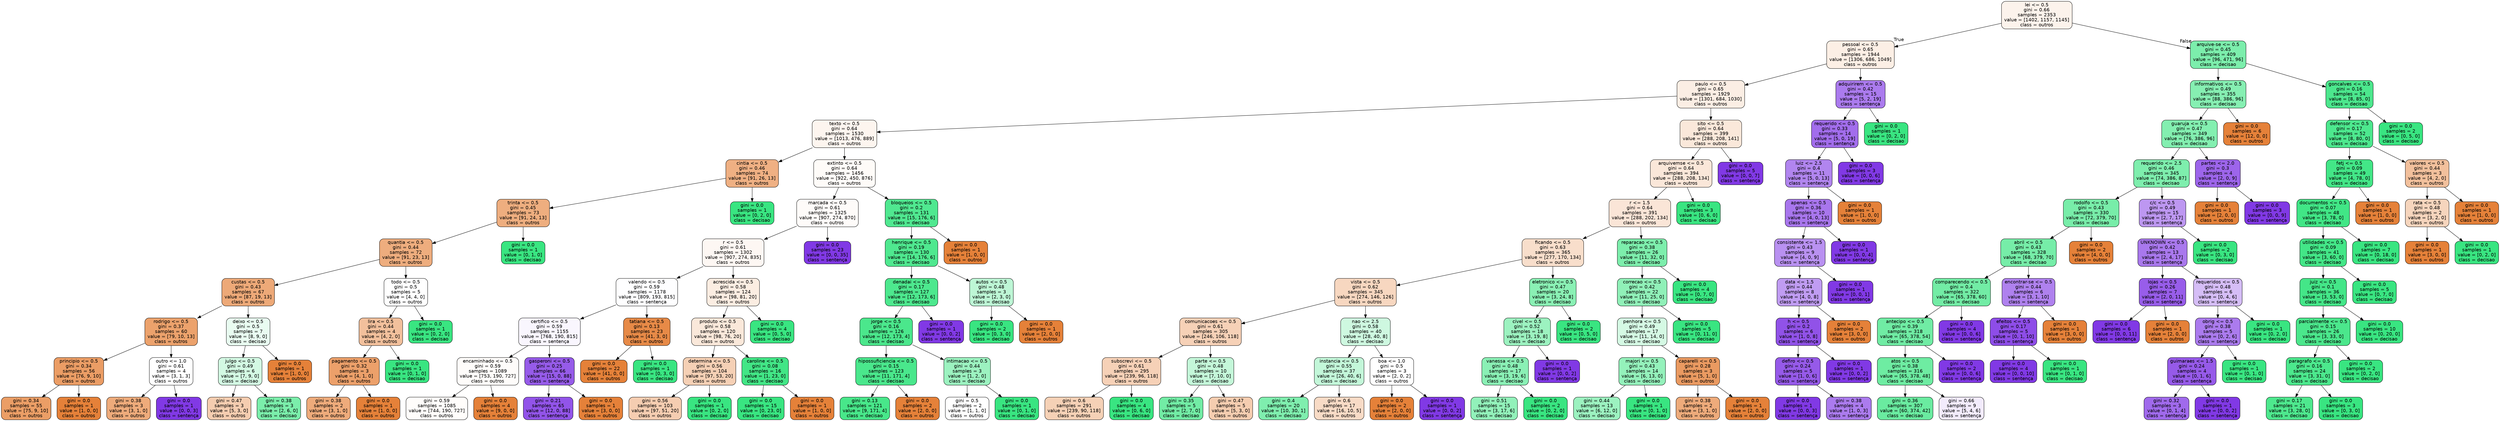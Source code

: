 digraph Tree {
node [shape=box, style="filled, rounded", color="black", fontname="helvetica"] ;
edge [fontname="helvetica"] ;
0 [label="lei <= 0.5\ngini = 0.66\nsamples = 2353\nvalue = [1402, 1157, 1145]\nclass = outros", fillcolor="#fcf3ec"] ;
1 [label="pessoal <= 0.5\ngini = 0.65\nsamples = 1944\nvalue = [1306, 686, 1049]\nclass = outros", fillcolor="#fcefe5"] ;
0 -> 1 [labeldistance=2.5, labelangle=45, headlabel="True"] ;
2 [label="paulo <= 0.5\ngini = 0.65\nsamples = 1929\nvalue = [1301, 684, 1030]\nclass = outros", fillcolor="#fbeee4"] ;
1 -> 2 ;
3 [label="texto <= 0.5\ngini = 0.64\nsamples = 1530\nvalue = [1013, 476, 889]\nclass = outros", fillcolor="#fdf5ef"] ;
2 -> 3 ;
4 [label="cintia <= 0.5\ngini = 0.46\nsamples = 74\nvalue = [91, 26, 13]\nclass = outros", fillcolor="#efb083"] ;
3 -> 4 ;
5 [label="trinta <= 0.5\ngini = 0.45\nsamples = 73\nvalue = [91, 24, 13]\nclass = outros", fillcolor="#eeae7f"] ;
4 -> 5 ;
6 [label="quantia <= 0.5\ngini = 0.44\nsamples = 72\nvalue = [91, 23, 13]\nclass = outros", fillcolor="#eead7e"] ;
5 -> 6 ;
7 [label="custas <= 0.5\ngini = 0.43\nsamples = 67\nvalue = [87, 19, 13]\nclass = outros", fillcolor="#eda978"] ;
6 -> 7 ;
8 [label="rodrigo <= 0.5\ngini = 0.37\nsamples = 60\nvalue = [79, 10, 13]\nclass = outros", fillcolor="#eca26c"] ;
7 -> 8 ;
9 [label="principio <= 0.5\ngini = 0.34\nsamples = 56\nvalue = [76, 9, 10]\nclass = outros", fillcolor="#eb9d65"] ;
8 -> 9 ;
10 [label="gini = 0.34\nsamples = 55\nvalue = [75, 9, 10]\nclass = outros", fillcolor="#eb9e66"] ;
9 -> 10 ;
11 [label="gini = 0.0\nsamples = 1\nvalue = [1, 0, 0]\nclass = outros", fillcolor="#e58139"] ;
9 -> 11 ;
12 [label="outro <= 1.0\ngini = 0.61\nsamples = 4\nvalue = [3, 1, 3]\nclass = outros", fillcolor="#ffffff"] ;
8 -> 12 ;
13 [label="gini = 0.38\nsamples = 3\nvalue = [3, 1, 0]\nclass = outros", fillcolor="#eeab7b"] ;
12 -> 13 ;
14 [label="gini = 0.0\nsamples = 1\nvalue = [0, 0, 3]\nclass = sentença", fillcolor="#8139e5"] ;
12 -> 14 ;
15 [label="deixo <= 0.5\ngini = 0.5\nsamples = 7\nvalue = [8, 9, 0]\nclass = decisao", fillcolor="#e9fcf1"] ;
7 -> 15 ;
16 [label="julgo <= 0.5\ngini = 0.49\nsamples = 6\nvalue = [7, 9, 0]\nclass = decisao", fillcolor="#d3f9e3"] ;
15 -> 16 ;
17 [label="gini = 0.47\nsamples = 3\nvalue = [5, 3, 0]\nclass = outros", fillcolor="#f5cdb0"] ;
16 -> 17 ;
18 [label="gini = 0.38\nsamples = 3\nvalue = [2, 6, 0]\nclass = decisao", fillcolor="#7beeab"] ;
16 -> 18 ;
19 [label="gini = 0.0\nsamples = 1\nvalue = [1, 0, 0]\nclass = outros", fillcolor="#e58139"] ;
15 -> 19 ;
20 [label="todo <= 0.5\ngini = 0.5\nsamples = 5\nvalue = [4, 4, 0]\nclass = outros", fillcolor="#ffffff"] ;
6 -> 20 ;
21 [label="lira <= 0.5\ngini = 0.44\nsamples = 4\nvalue = [4, 2, 0]\nclass = outros", fillcolor="#f2c09c"] ;
20 -> 21 ;
22 [label="pagamento <= 0.5\ngini = 0.32\nsamples = 3\nvalue = [4, 1, 0]\nclass = outros", fillcolor="#eca06a"] ;
21 -> 22 ;
23 [label="gini = 0.38\nsamples = 2\nvalue = [3, 1, 0]\nclass = outros", fillcolor="#eeab7b"] ;
22 -> 23 ;
24 [label="gini = 0.0\nsamples = 1\nvalue = [1, 0, 0]\nclass = outros", fillcolor="#e58139"] ;
22 -> 24 ;
25 [label="gini = 0.0\nsamples = 1\nvalue = [0, 1, 0]\nclass = decisao", fillcolor="#39e581"] ;
21 -> 25 ;
26 [label="gini = 0.0\nsamples = 1\nvalue = [0, 2, 0]\nclass = decisao", fillcolor="#39e581"] ;
20 -> 26 ;
27 [label="gini = 0.0\nsamples = 1\nvalue = [0, 1, 0]\nclass = decisao", fillcolor="#39e581"] ;
5 -> 27 ;
28 [label="gini = 0.0\nsamples = 1\nvalue = [0, 2, 0]\nclass = decisao", fillcolor="#39e581"] ;
4 -> 28 ;
29 [label="extinto <= 0.5\ngini = 0.64\nsamples = 1456\nvalue = [922, 450, 876]\nclass = outros", fillcolor="#fefbf8"] ;
3 -> 29 ;
30 [label="marcada <= 0.5\ngini = 0.61\nsamples = 1325\nvalue = [907, 274, 870]\nclass = outros", fillcolor="#fefbf9"] ;
29 -> 30 ;
31 [label="r <= 0.5\ngini = 0.61\nsamples = 1302\nvalue = [907, 274, 835]\nclass = outros", fillcolor="#fdf7f3"] ;
30 -> 31 ;
32 [label="valendo <= 0.5\ngini = 0.59\nsamples = 1178\nvalue = [809, 193, 815]\nclass = sentença", fillcolor="#fefeff"] ;
31 -> 32 ;
33 [label="certifico <= 0.5\ngini = 0.59\nsamples = 1155\nvalue = [768, 190, 815]\nclass = sentença", fillcolor="#f9f6fe"] ;
32 -> 33 ;
34 [label="encaminhado <= 0.5\ngini = 0.59\nsamples = 1089\nvalue = [753, 190, 727]\nclass = outros", fillcolor="#fefcfa"] ;
33 -> 34 ;
35 [label="gini = 0.59\nsamples = 1085\nvalue = [744, 190, 727]\nclass = outros", fillcolor="#fffdfb"] ;
34 -> 35 ;
36 [label="gini = 0.0\nsamples = 4\nvalue = [9, 0, 0]\nclass = outros", fillcolor="#e58139"] ;
34 -> 36 ;
37 [label="gasperoni <= 0.5\ngini = 0.25\nsamples = 66\nvalue = [15, 0, 88]\nclass = sentença", fillcolor="#965be9"] ;
33 -> 37 ;
38 [label="gini = 0.21\nsamples = 65\nvalue = [12, 0, 88]\nclass = sentença", fillcolor="#9254e9"] ;
37 -> 38 ;
39 [label="gini = 0.0\nsamples = 1\nvalue = [3, 0, 0]\nclass = outros", fillcolor="#e58139"] ;
37 -> 39 ;
40 [label="tatiana <= 0.5\ngini = 0.13\nsamples = 23\nvalue = [41, 3, 0]\nclass = outros", fillcolor="#e78a47"] ;
32 -> 40 ;
41 [label="gini = 0.0\nsamples = 22\nvalue = [41, 0, 0]\nclass = outros", fillcolor="#e58139"] ;
40 -> 41 ;
42 [label="gini = 0.0\nsamples = 1\nvalue = [0, 3, 0]\nclass = decisao", fillcolor="#39e581"] ;
40 -> 42 ;
43 [label="acrescida <= 0.5\ngini = 0.58\nsamples = 124\nvalue = [98, 81, 20]\nclass = outros", fillcolor="#fbede2"] ;
31 -> 43 ;
44 [label="produto <= 0.5\ngini = 0.58\nsamples = 120\nvalue = [98, 76, 20]\nclass = outros", fillcolor="#fae8da"] ;
43 -> 44 ;
45 [label="determina <= 0.5\ngini = 0.56\nsamples = 104\nvalue = [97, 53, 20]\nclass = outros", fillcolor="#f5d0b5"] ;
44 -> 45 ;
46 [label="gini = 0.56\nsamples = 103\nvalue = [97, 51, 20]\nclass = outros", fillcolor="#f5cdb1"] ;
45 -> 46 ;
47 [label="gini = 0.0\nsamples = 1\nvalue = [0, 2, 0]\nclass = decisao", fillcolor="#39e581"] ;
45 -> 47 ;
48 [label="caroline <= 0.5\ngini = 0.08\nsamples = 16\nvalue = [1, 23, 0]\nclass = decisao", fillcolor="#42e686"] ;
44 -> 48 ;
49 [label="gini = 0.0\nsamples = 15\nvalue = [0, 23, 0]\nclass = decisao", fillcolor="#39e581"] ;
48 -> 49 ;
50 [label="gini = 0.0\nsamples = 1\nvalue = [1, 0, 0]\nclass = outros", fillcolor="#e58139"] ;
48 -> 50 ;
51 [label="gini = 0.0\nsamples = 4\nvalue = [0, 5, 0]\nclass = decisao", fillcolor="#39e581"] ;
43 -> 51 ;
52 [label="gini = 0.0\nsamples = 23\nvalue = [0, 0, 35]\nclass = sentença", fillcolor="#8139e5"] ;
30 -> 52 ;
53 [label="bloqueios <= 0.5\ngini = 0.2\nsamples = 131\nvalue = [15, 176, 6]\nclass = decisao", fillcolor="#50e890"] ;
29 -> 53 ;
54 [label="henrique <= 0.5\ngini = 0.19\nsamples = 130\nvalue = [14, 176, 6]\nclass = decisao", fillcolor="#4fe88f"] ;
53 -> 54 ;
55 [label="denadai <= 0.5\ngini = 0.17\nsamples = 127\nvalue = [12, 173, 6]\nclass = decisao", fillcolor="#4de88e"] ;
54 -> 55 ;
56 [label="jorge <= 0.5\ngini = 0.16\nsamples = 126\nvalue = [12, 173, 4]\nclass = decisao", fillcolor="#4be78c"] ;
55 -> 56 ;
57 [label="hipossuficiencia <= 0.5\ngini = 0.15\nsamples = 123\nvalue = [11, 171, 4]\nclass = decisao", fillcolor="#4ae78c"] ;
56 -> 57 ;
58 [label="gini = 0.13\nsamples = 121\nvalue = [9, 171, 4]\nclass = decisao", fillcolor="#48e78a"] ;
57 -> 58 ;
59 [label="gini = 0.0\nsamples = 2\nvalue = [2, 0, 0]\nclass = outros", fillcolor="#e58139"] ;
57 -> 59 ;
60 [label="intimacao <= 0.5\ngini = 0.44\nsamples = 3\nvalue = [1, 2, 0]\nclass = decisao", fillcolor="#9cf2c0"] ;
56 -> 60 ;
61 [label="gini = 0.5\nsamples = 2\nvalue = [1, 1, 0]\nclass = outros", fillcolor="#ffffff"] ;
60 -> 61 ;
62 [label="gini = 0.0\nsamples = 1\nvalue = [0, 1, 0]\nclass = decisao", fillcolor="#39e581"] ;
60 -> 62 ;
63 [label="gini = 0.0\nsamples = 1\nvalue = [0, 0, 2]\nclass = sentença", fillcolor="#8139e5"] ;
55 -> 63 ;
64 [label="autos <= 0.5\ngini = 0.48\nsamples = 3\nvalue = [2, 3, 0]\nclass = decisao", fillcolor="#bdf6d5"] ;
54 -> 64 ;
65 [label="gini = 0.0\nsamples = 2\nvalue = [0, 3, 0]\nclass = decisao", fillcolor="#39e581"] ;
64 -> 65 ;
66 [label="gini = 0.0\nsamples = 1\nvalue = [2, 0, 0]\nclass = outros", fillcolor="#e58139"] ;
64 -> 66 ;
67 [label="gini = 0.0\nsamples = 1\nvalue = [1, 0, 0]\nclass = outros", fillcolor="#e58139"] ;
53 -> 67 ;
68 [label="sito <= 0.5\ngini = 0.64\nsamples = 399\nvalue = [288, 208, 141]\nclass = outros", fillcolor="#fae8da"] ;
2 -> 68 ;
69 [label="arquivemse <= 0.5\ngini = 0.64\nsamples = 394\nvalue = [288, 208, 134]\nclass = outros", fillcolor="#fae7d9"] ;
68 -> 69 ;
70 [label="r <= 1.5\ngini = 0.64\nsamples = 391\nvalue = [288, 202, 134]\nclass = outros", fillcolor="#fae5d7"] ;
69 -> 70 ;
71 [label="ficando <= 0.5\ngini = 0.63\nsamples = 365\nvalue = [277, 170, 134]\nclass = outros", fillcolor="#f8decb"] ;
70 -> 71 ;
72 [label="vista <= 0.5\ngini = 0.62\nsamples = 345\nvalue = [274, 146, 126]\nclass = outros", fillcolor="#f7d7c0"] ;
71 -> 72 ;
73 [label="comunicacoes <= 0.5\ngini = 0.61\nsamples = 305\nvalue = [246, 106, 118]\nclass = outros", fillcolor="#f6d1b7"] ;
72 -> 73 ;
74 [label="subscrevi <= 0.5\ngini = 0.61\nsamples = 295\nvalue = [239, 96, 118]\nclass = outros", fillcolor="#f6d1b7"] ;
73 -> 74 ;
75 [label="gini = 0.6\nsamples = 291\nvalue = [239, 90, 118]\nclass = outros", fillcolor="#f5d1b6"] ;
74 -> 75 ;
76 [label="gini = 0.0\nsamples = 4\nvalue = [0, 6, 0]\nclass = decisao", fillcolor="#39e581"] ;
74 -> 76 ;
77 [label="parte <= 0.5\ngini = 0.48\nsamples = 10\nvalue = [7, 10, 0]\nclass = decisao", fillcolor="#c4f7d9"] ;
73 -> 77 ;
78 [label="gini = 0.35\nsamples = 5\nvalue = [2, 7, 0]\nclass = decisao", fillcolor="#72eca5"] ;
77 -> 78 ;
79 [label="gini = 0.47\nsamples = 5\nvalue = [5, 3, 0]\nclass = outros", fillcolor="#f5cdb0"] ;
77 -> 79 ;
80 [label="nao <= 2.5\ngini = 0.58\nsamples = 40\nvalue = [28, 40, 8]\nclass = decisao", fillcolor="#cef8e0"] ;
72 -> 80 ;
81 [label="instancia <= 0.5\ngini = 0.55\nsamples = 37\nvalue = [26, 40, 6]\nclass = decisao", fillcolor="#c3f7d9"] ;
80 -> 81 ;
82 [label="gini = 0.4\nsamples = 20\nvalue = [10, 30, 1]\nclass = decisao", fillcolor="#7feeae"] ;
81 -> 82 ;
83 [label="gini = 0.6\nsamples = 17\nvalue = [16, 10, 5]\nclass = outros", fillcolor="#f8dbc6"] ;
81 -> 83 ;
84 [label="boa <= 1.0\ngini = 0.5\nsamples = 3\nvalue = [2, 0, 2]\nclass = outros", fillcolor="#ffffff"] ;
80 -> 84 ;
85 [label="gini = 0.0\nsamples = 2\nvalue = [2, 0, 0]\nclass = outros", fillcolor="#e58139"] ;
84 -> 85 ;
86 [label="gini = 0.0\nsamples = 1\nvalue = [0, 0, 2]\nclass = sentença", fillcolor="#8139e5"] ;
84 -> 86 ;
87 [label="eletronico <= 0.5\ngini = 0.47\nsamples = 20\nvalue = [3, 24, 8]\nclass = decisao", fillcolor="#8af0b4"] ;
71 -> 87 ;
88 [label="cível <= 0.5\ngini = 0.52\nsamples = 18\nvalue = [3, 19, 8]\nclass = decisao", fillcolor="#9cf2c0"] ;
87 -> 88 ;
89 [label="vanessa <= 0.5\ngini = 0.48\nsamples = 17\nvalue = [3, 19, 6]\nclass = decisao", fillcolor="#8af0b5"] ;
88 -> 89 ;
90 [label="gini = 0.51\nsamples = 15\nvalue = [3, 17, 6]\nclass = decisao", fillcolor="#92f1ba"] ;
89 -> 90 ;
91 [label="gini = 0.0\nsamples = 2\nvalue = [0, 2, 0]\nclass = decisao", fillcolor="#39e581"] ;
89 -> 91 ;
92 [label="gini = 0.0\nsamples = 1\nvalue = [0, 0, 2]\nclass = sentença", fillcolor="#8139e5"] ;
88 -> 92 ;
93 [label="gini = 0.0\nsamples = 2\nvalue = [0, 5, 0]\nclass = decisao", fillcolor="#39e581"] ;
87 -> 93 ;
94 [label="reparacao <= 0.5\ngini = 0.38\nsamples = 26\nvalue = [11, 32, 0]\nclass = decisao", fillcolor="#7deeac"] ;
70 -> 94 ;
95 [label="correcao <= 0.5\ngini = 0.42\nsamples = 22\nvalue = [11, 25, 0]\nclass = decisao", fillcolor="#90f0b8"] ;
94 -> 95 ;
96 [label="penhora <= 0.5\ngini = 0.49\nsamples = 17\nvalue = [11, 14, 0]\nclass = decisao", fillcolor="#d5f9e4"] ;
95 -> 96 ;
97 [label="majori <= 0.5\ngini = 0.43\nsamples = 14\nvalue = [6, 13, 0]\nclass = decisao", fillcolor="#94f1bb"] ;
96 -> 97 ;
98 [label="gini = 0.44\nsamples = 13\nvalue = [6, 12, 0]\nclass = decisao", fillcolor="#9cf2c0"] ;
97 -> 98 ;
99 [label="gini = 0.0\nsamples = 1\nvalue = [0, 1, 0]\nclass = decisao", fillcolor="#39e581"] ;
97 -> 99 ;
100 [label="caparelli <= 0.5\ngini = 0.28\nsamples = 3\nvalue = [5, 1, 0]\nclass = outros", fillcolor="#ea9a61"] ;
96 -> 100 ;
101 [label="gini = 0.38\nsamples = 2\nvalue = [3, 1, 0]\nclass = outros", fillcolor="#eeab7b"] ;
100 -> 101 ;
102 [label="gini = 0.0\nsamples = 1\nvalue = [2, 0, 0]\nclass = outros", fillcolor="#e58139"] ;
100 -> 102 ;
103 [label="gini = 0.0\nsamples = 5\nvalue = [0, 11, 0]\nclass = decisao", fillcolor="#39e581"] ;
95 -> 103 ;
104 [label="gini = 0.0\nsamples = 4\nvalue = [0, 7, 0]\nclass = decisao", fillcolor="#39e581"] ;
94 -> 104 ;
105 [label="gini = 0.0\nsamples = 3\nvalue = [0, 6, 0]\nclass = decisao", fillcolor="#39e581"] ;
69 -> 105 ;
106 [label="gini = 0.0\nsamples = 5\nvalue = [0, 0, 7]\nclass = sentença", fillcolor="#8139e5"] ;
68 -> 106 ;
107 [label="adquirirem <= 0.5\ngini = 0.42\nsamples = 15\nvalue = [5, 2, 19]\nclass = sentença", fillcolor="#ab7bee"] ;
1 -> 107 ;
108 [label="requerido <= 0.5\ngini = 0.33\nsamples = 14\nvalue = [5, 0, 19]\nclass = sentença", fillcolor="#a26dec"] ;
107 -> 108 ;
109 [label="luiz <= 2.5\ngini = 0.4\nsamples = 11\nvalue = [5, 0, 13]\nclass = sentença", fillcolor="#b185ef"] ;
108 -> 109 ;
110 [label="apenas <= 0.5\ngini = 0.36\nsamples = 10\nvalue = [4, 0, 13]\nclass = sentença", fillcolor="#a876ed"] ;
109 -> 110 ;
111 [label="consistente <= 1.5\ngini = 0.43\nsamples = 9\nvalue = [4, 0, 9]\nclass = sentença", fillcolor="#b991f1"] ;
110 -> 111 ;
112 [label="data <= 1.5\ngini = 0.44\nsamples = 8\nvalue = [4, 0, 8]\nclass = sentença", fillcolor="#c09cf2"] ;
111 -> 112 ;
113 [label="h <= 0.5\ngini = 0.2\nsamples = 6\nvalue = [1, 0, 8]\nclass = sentença", fillcolor="#9152e8"] ;
112 -> 113 ;
114 [label="defiro <= 0.5\ngini = 0.24\nsamples = 5\nvalue = [1, 0, 6]\nclass = sentença", fillcolor="#965ae9"] ;
113 -> 114 ;
115 [label="gini = 0.0\nsamples = 1\nvalue = [0, 0, 3]\nclass = sentença", fillcolor="#8139e5"] ;
114 -> 115 ;
116 [label="gini = 0.38\nsamples = 4\nvalue = [1, 0, 3]\nclass = sentença", fillcolor="#ab7bee"] ;
114 -> 116 ;
117 [label="gini = 0.0\nsamples = 1\nvalue = [0, 0, 2]\nclass = sentença", fillcolor="#8139e5"] ;
113 -> 117 ;
118 [label="gini = 0.0\nsamples = 2\nvalue = [3, 0, 0]\nclass = outros", fillcolor="#e58139"] ;
112 -> 118 ;
119 [label="gini = 0.0\nsamples = 1\nvalue = [0, 0, 1]\nclass = sentença", fillcolor="#8139e5"] ;
111 -> 119 ;
120 [label="gini = 0.0\nsamples = 1\nvalue = [0, 0, 4]\nclass = sentença", fillcolor="#8139e5"] ;
110 -> 120 ;
121 [label="gini = 0.0\nsamples = 1\nvalue = [1, 0, 0]\nclass = outros", fillcolor="#e58139"] ;
109 -> 121 ;
122 [label="gini = 0.0\nsamples = 3\nvalue = [0, 0, 6]\nclass = sentença", fillcolor="#8139e5"] ;
108 -> 122 ;
123 [label="gini = 0.0\nsamples = 1\nvalue = [0, 2, 0]\nclass = decisao", fillcolor="#39e581"] ;
107 -> 123 ;
124 [label="arquive-se <= 0.5\ngini = 0.45\nsamples = 409\nvalue = [96, 471, 96]\nclass = decisao", fillcolor="#7ceeac"] ;
0 -> 124 [labeldistance=2.5, labelangle=-45, headlabel="False"] ;
125 [label="informativos <= 0.5\ngini = 0.49\nsamples = 355\nvalue = [88, 386, 96]\nclass = decisao", fillcolor="#86efb2"] ;
124 -> 125 ;
126 [label="guaruja <= 0.5\ngini = 0.47\nsamples = 349\nvalue = [76, 386, 96]\nclass = decisao", fillcolor="#83efb0"] ;
125 -> 126 ;
127 [label="requerido <= 2.5\ngini = 0.46\nsamples = 345\nvalue = [74, 386, 87]\nclass = decisao", fillcolor="#7eeead"] ;
126 -> 127 ;
128 [label="rodolfo <= 0.5\ngini = 0.43\nsamples = 330\nvalue = [72, 379, 70]\nclass = decisao", fillcolor="#78eda9"] ;
127 -> 128 ;
129 [label="abril <= 0.5\ngini = 0.43\nsamples = 328\nvalue = [68, 379, 70]\nclass = decisao", fillcolor="#76eda8"] ;
128 -> 129 ;
130 [label="comparecendo <= 0.5\ngini = 0.4\nsamples = 322\nvalue = [65, 378, 60]\nclass = decisao", fillcolor="#72eca5"] ;
129 -> 130 ;
131 [label="antecipo <= 0.5\ngini = 0.39\nsamples = 318\nvalue = [65, 378, 54]\nclass = decisao", fillcolor="#70eca4"] ;
130 -> 131 ;
132 [label="atos <= 0.5\ngini = 0.38\nsamples = 316\nvalue = [65, 378, 48]\nclass = decisao", fillcolor="#6eeca2"] ;
131 -> 132 ;
133 [label="gini = 0.36\nsamples = 307\nvalue = [60, 374, 42]\nclass = decisao", fillcolor="#6aeba0"] ;
132 -> 133 ;
134 [label="gini = 0.66\nsamples = 9\nvalue = [5, 4, 6]\nclass = sentença", fillcolor="#f2ebfc"] ;
132 -> 134 ;
135 [label="gini = 0.0\nsamples = 2\nvalue = [0, 0, 6]\nclass = sentença", fillcolor="#8139e5"] ;
131 -> 135 ;
136 [label="gini = 0.0\nsamples = 4\nvalue = [0, 0, 6]\nclass = sentença", fillcolor="#8139e5"] ;
130 -> 136 ;
137 [label="encontrar-se <= 0.5\ngini = 0.44\nsamples = 6\nvalue = [3, 1, 10]\nclass = sentença", fillcolor="#af81ee"] ;
129 -> 137 ;
138 [label="efeitos <= 0.5\ngini = 0.17\nsamples = 5\nvalue = [0, 1, 10]\nclass = sentença", fillcolor="#8e4de8"] ;
137 -> 138 ;
139 [label="gini = 0.0\nsamples = 4\nvalue = [0, 0, 10]\nclass = sentença", fillcolor="#8139e5"] ;
138 -> 139 ;
140 [label="gini = 0.0\nsamples = 1\nvalue = [0, 1, 0]\nclass = decisao", fillcolor="#39e581"] ;
138 -> 140 ;
141 [label="gini = 0.0\nsamples = 1\nvalue = [3, 0, 0]\nclass = outros", fillcolor="#e58139"] ;
137 -> 141 ;
142 [label="gini = 0.0\nsamples = 2\nvalue = [4, 0, 0]\nclass = outros", fillcolor="#e58139"] ;
128 -> 142 ;
143 [label="c/c <= 0.5\ngini = 0.49\nsamples = 15\nvalue = [2, 7, 17]\nclass = sentença", fillcolor="#bd97f1"] ;
127 -> 143 ;
144 [label="UNKNOWN <= 0.5\ngini = 0.42\nsamples = 13\nvalue = [2, 4, 17]\nclass = sentença", fillcolor="#a978ed"] ;
143 -> 144 ;
145 [label="lojas <= 0.5\ngini = 0.26\nsamples = 7\nvalue = [2, 0, 11]\nclass = sentença", fillcolor="#985dea"] ;
144 -> 145 ;
146 [label="gini = 0.0\nsamples = 6\nvalue = [0, 0, 11]\nclass = sentença", fillcolor="#8139e5"] ;
145 -> 146 ;
147 [label="gini = 0.0\nsamples = 1\nvalue = [2, 0, 0]\nclass = outros", fillcolor="#e58139"] ;
145 -> 147 ;
148 [label="requeridos <= 0.5\ngini = 0.48\nsamples = 6\nvalue = [0, 4, 6]\nclass = sentença", fillcolor="#d5bdf6"] ;
144 -> 148 ;
149 [label="obrig <= 0.5\ngini = 0.38\nsamples = 5\nvalue = [0, 2, 6]\nclass = sentença", fillcolor="#ab7bee"] ;
148 -> 149 ;
150 [label="guimaraes <= 1.5\ngini = 0.24\nsamples = 4\nvalue = [0, 1, 6]\nclass = sentença", fillcolor="#965ae9"] ;
149 -> 150 ;
151 [label="gini = 0.32\nsamples = 3\nvalue = [0, 1, 4]\nclass = sentença", fillcolor="#a06aec"] ;
150 -> 151 ;
152 [label="gini = 0.0\nsamples = 1\nvalue = [0, 0, 2]\nclass = sentença", fillcolor="#8139e5"] ;
150 -> 152 ;
153 [label="gini = 0.0\nsamples = 1\nvalue = [0, 1, 0]\nclass = decisao", fillcolor="#39e581"] ;
149 -> 153 ;
154 [label="gini = 0.0\nsamples = 1\nvalue = [0, 2, 0]\nclass = decisao", fillcolor="#39e581"] ;
148 -> 154 ;
155 [label="gini = 0.0\nsamples = 2\nvalue = [0, 3, 0]\nclass = decisao", fillcolor="#39e581"] ;
143 -> 155 ;
156 [label="partes <= 2.0\ngini = 0.3\nsamples = 4\nvalue = [2, 0, 9]\nclass = sentença", fillcolor="#9d65eb"] ;
126 -> 156 ;
157 [label="gini = 0.0\nsamples = 1\nvalue = [2, 0, 0]\nclass = outros", fillcolor="#e58139"] ;
156 -> 157 ;
158 [label="gini = 0.0\nsamples = 3\nvalue = [0, 0, 9]\nclass = sentença", fillcolor="#8139e5"] ;
156 -> 158 ;
159 [label="gini = 0.0\nsamples = 6\nvalue = [12, 0, 0]\nclass = outros", fillcolor="#e58139"] ;
125 -> 159 ;
160 [label="goncalves <= 0.5\ngini = 0.16\nsamples = 54\nvalue = [8, 85, 0]\nclass = decisao", fillcolor="#4ce78d"] ;
124 -> 160 ;
161 [label="defensor <= 0.5\ngini = 0.17\nsamples = 52\nvalue = [8, 80, 0]\nclass = decisao", fillcolor="#4de88e"] ;
160 -> 161 ;
162 [label="fetj <= 0.5\ngini = 0.09\nsamples = 49\nvalue = [4, 78, 0]\nclass = decisao", fillcolor="#43e687"] ;
161 -> 162 ;
163 [label="documentos <= 0.5\ngini = 0.07\nsamples = 48\nvalue = [3, 78, 0]\nclass = decisao", fillcolor="#41e686"] ;
162 -> 163 ;
164 [label="utilidades <= 0.5\ngini = 0.09\nsamples = 41\nvalue = [3, 60, 0]\nclass = decisao", fillcolor="#43e687"] ;
163 -> 164 ;
165 [label="juiz <= 0.5\ngini = 0.1\nsamples = 36\nvalue = [3, 53, 0]\nclass = decisao", fillcolor="#44e688"] ;
164 -> 165 ;
166 [label="parcialmente <= 0.5\ngini = 0.15\nsamples = 26\nvalue = [3, 33, 0]\nclass = decisao", fillcolor="#4be78c"] ;
165 -> 166 ;
167 [label="paragrafo <= 0.5\ngini = 0.16\nsamples = 24\nvalue = [3, 31, 0]\nclass = decisao", fillcolor="#4ce88d"] ;
166 -> 167 ;
168 [label="gini = 0.17\nsamples = 21\nvalue = [3, 28, 0]\nclass = decisao", fillcolor="#4ee88e"] ;
167 -> 168 ;
169 [label="gini = 0.0\nsamples = 3\nvalue = [0, 3, 0]\nclass = decisao", fillcolor="#39e581"] ;
167 -> 169 ;
170 [label="gini = 0.0\nsamples = 2\nvalue = [0, 2, 0]\nclass = decisao", fillcolor="#39e581"] ;
166 -> 170 ;
171 [label="gini = 0.0\nsamples = 10\nvalue = [0, 20, 0]\nclass = decisao", fillcolor="#39e581"] ;
165 -> 171 ;
172 [label="gini = 0.0\nsamples = 5\nvalue = [0, 7, 0]\nclass = decisao", fillcolor="#39e581"] ;
164 -> 172 ;
173 [label="gini = 0.0\nsamples = 7\nvalue = [0, 18, 0]\nclass = decisao", fillcolor="#39e581"] ;
163 -> 173 ;
174 [label="gini = 0.0\nsamples = 1\nvalue = [1, 0, 0]\nclass = outros", fillcolor="#e58139"] ;
162 -> 174 ;
175 [label="valores <= 0.5\ngini = 0.44\nsamples = 3\nvalue = [4, 2, 0]\nclass = outros", fillcolor="#f2c09c"] ;
161 -> 175 ;
176 [label="rata <= 0.5\ngini = 0.48\nsamples = 2\nvalue = [3, 2, 0]\nclass = outros", fillcolor="#f6d5bd"] ;
175 -> 176 ;
177 [label="gini = 0.0\nsamples = 1\nvalue = [3, 0, 0]\nclass = outros", fillcolor="#e58139"] ;
176 -> 177 ;
178 [label="gini = 0.0\nsamples = 1\nvalue = [0, 2, 0]\nclass = decisao", fillcolor="#39e581"] ;
176 -> 178 ;
179 [label="gini = 0.0\nsamples = 1\nvalue = [1, 0, 0]\nclass = outros", fillcolor="#e58139"] ;
175 -> 179 ;
180 [label="gini = 0.0\nsamples = 2\nvalue = [0, 5, 0]\nclass = decisao", fillcolor="#39e581"] ;
160 -> 180 ;
}